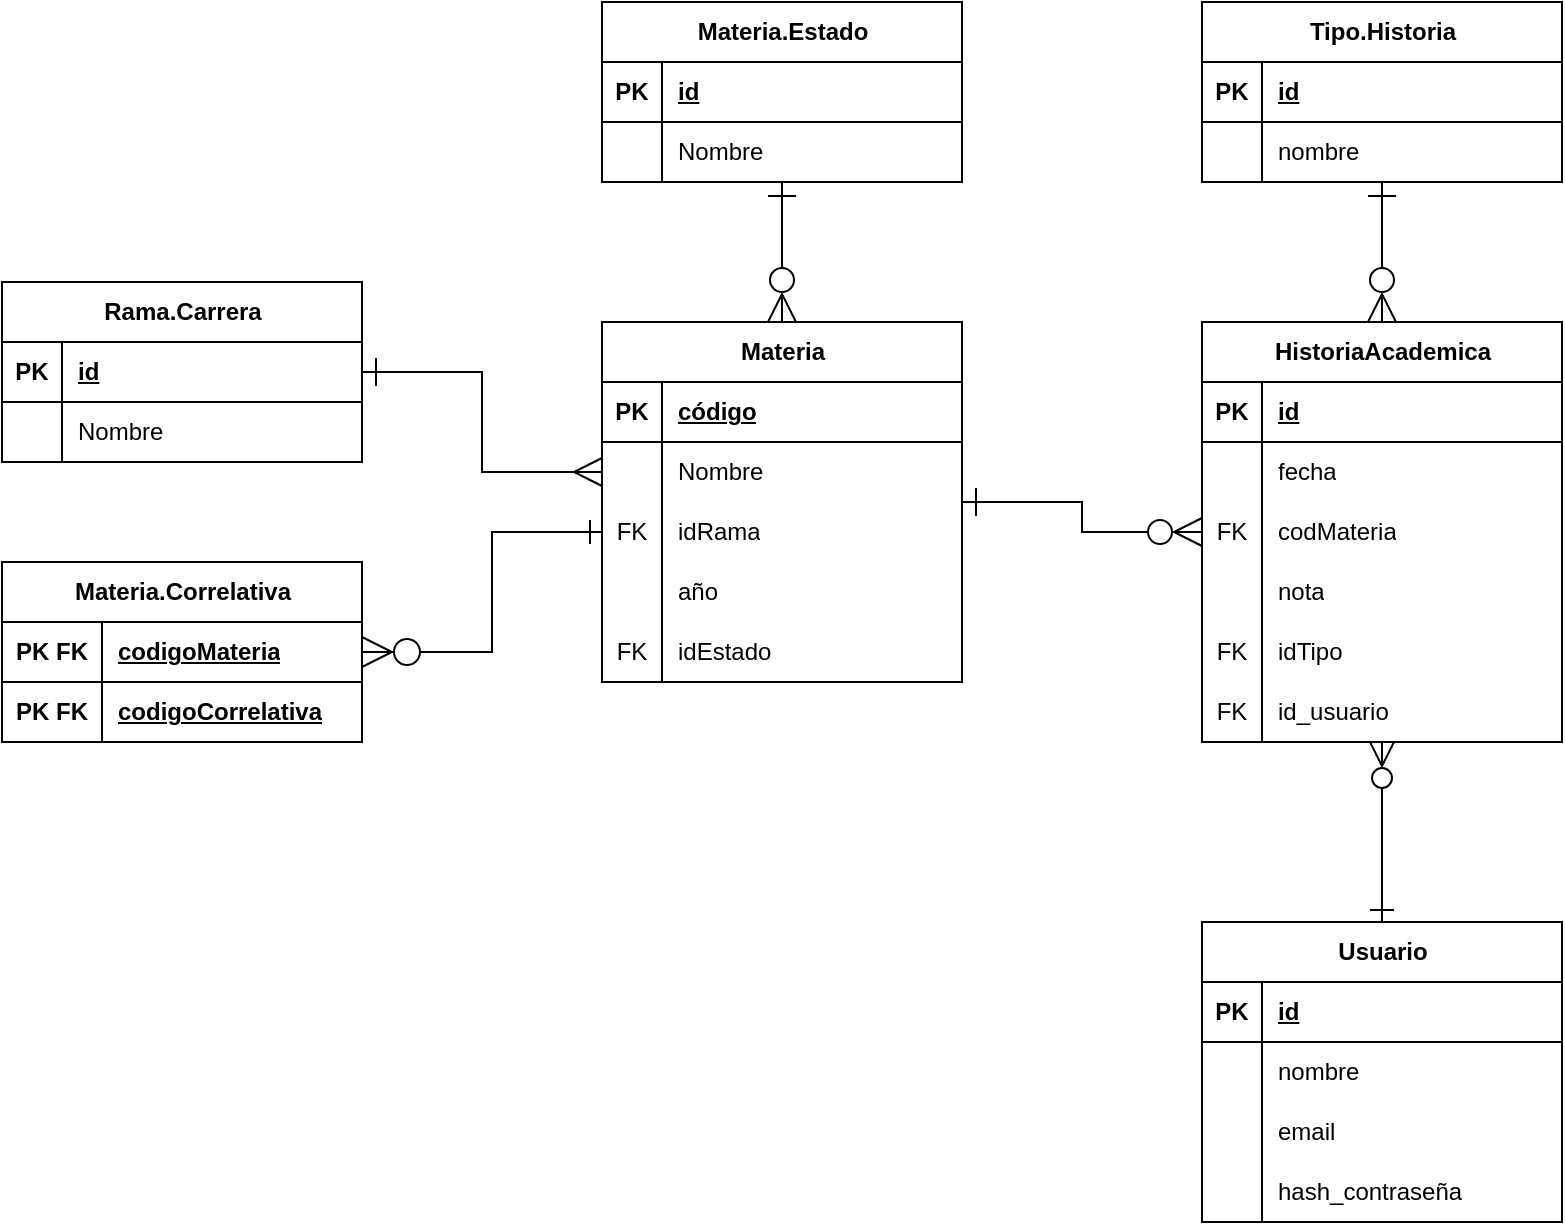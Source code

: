 <mxfile version="24.6.1" type="device">
  <diagram id="R2lEEEUBdFMjLlhIrx00" name="Page-1">
    <mxGraphModel dx="874" dy="532" grid="1" gridSize="10" guides="1" tooltips="1" connect="1" arrows="1" fold="1" page="1" pageScale="1" pageWidth="1100" pageHeight="850" math="0" shadow="0" extFonts="Permanent Marker^https://fonts.googleapis.com/css?family=Permanent+Marker">
      <root>
        <mxCell id="0" />
        <mxCell id="1" parent="0" />
        <mxCell id="bu8CM7IPew0TABBdjDnB-96" style="edgeStyle=orthogonalEdgeStyle;rounded=0;orthogonalLoop=1;jettySize=auto;html=1;startArrow=ERone;startFill=0;endArrow=ERzeroToMany;endFill=0;endSize=12;startSize=12;" parent="1" source="bu8CM7IPew0TABBdjDnB-1" target="bu8CM7IPew0TABBdjDnB-64" edge="1">
          <mxGeometry relative="1" as="geometry" />
        </mxCell>
        <mxCell id="bu8CM7IPew0TABBdjDnB-1" value="Materia" style="shape=table;startSize=30;container=1;collapsible=1;childLayout=tableLayout;fixedRows=1;rowLines=0;fontStyle=1;align=center;resizeLast=1;html=1;" parent="1" vertex="1">
          <mxGeometry x="430" y="240" width="180" height="180" as="geometry" />
        </mxCell>
        <mxCell id="bu8CM7IPew0TABBdjDnB-2" value="" style="shape=tableRow;horizontal=0;startSize=0;swimlaneHead=0;swimlaneBody=0;fillColor=none;collapsible=0;dropTarget=0;points=[[0,0.5],[1,0.5]];portConstraint=eastwest;top=0;left=0;right=0;bottom=1;" parent="bu8CM7IPew0TABBdjDnB-1" vertex="1">
          <mxGeometry y="30" width="180" height="30" as="geometry" />
        </mxCell>
        <mxCell id="bu8CM7IPew0TABBdjDnB-3" value="PK" style="shape=partialRectangle;connectable=0;fillColor=none;top=0;left=0;bottom=0;right=0;fontStyle=1;overflow=hidden;whiteSpace=wrap;html=1;" parent="bu8CM7IPew0TABBdjDnB-2" vertex="1">
          <mxGeometry width="30" height="30" as="geometry">
            <mxRectangle width="30" height="30" as="alternateBounds" />
          </mxGeometry>
        </mxCell>
        <mxCell id="bu8CM7IPew0TABBdjDnB-4" value="código" style="shape=partialRectangle;connectable=0;fillColor=none;top=0;left=0;bottom=0;right=0;align=left;spacingLeft=6;fontStyle=5;overflow=hidden;whiteSpace=wrap;html=1;" parent="bu8CM7IPew0TABBdjDnB-2" vertex="1">
          <mxGeometry x="30" width="150" height="30" as="geometry">
            <mxRectangle width="150" height="30" as="alternateBounds" />
          </mxGeometry>
        </mxCell>
        <mxCell id="bu8CM7IPew0TABBdjDnB-5" value="" style="shape=tableRow;horizontal=0;startSize=0;swimlaneHead=0;swimlaneBody=0;fillColor=none;collapsible=0;dropTarget=0;points=[[0,0.5],[1,0.5]];portConstraint=eastwest;top=0;left=0;right=0;bottom=0;" parent="bu8CM7IPew0TABBdjDnB-1" vertex="1">
          <mxGeometry y="60" width="180" height="30" as="geometry" />
        </mxCell>
        <mxCell id="bu8CM7IPew0TABBdjDnB-6" value="" style="shape=partialRectangle;connectable=0;fillColor=none;top=0;left=0;bottom=0;right=0;editable=1;overflow=hidden;whiteSpace=wrap;html=1;" parent="bu8CM7IPew0TABBdjDnB-5" vertex="1">
          <mxGeometry width="30" height="30" as="geometry">
            <mxRectangle width="30" height="30" as="alternateBounds" />
          </mxGeometry>
        </mxCell>
        <mxCell id="bu8CM7IPew0TABBdjDnB-7" value="Nombre" style="shape=partialRectangle;connectable=0;fillColor=none;top=0;left=0;bottom=0;right=0;align=left;spacingLeft=6;overflow=hidden;whiteSpace=wrap;html=1;" parent="bu8CM7IPew0TABBdjDnB-5" vertex="1">
          <mxGeometry x="30" width="150" height="30" as="geometry">
            <mxRectangle width="150" height="30" as="alternateBounds" />
          </mxGeometry>
        </mxCell>
        <mxCell id="bu8CM7IPew0TABBdjDnB-8" value="" style="shape=tableRow;horizontal=0;startSize=0;swimlaneHead=0;swimlaneBody=0;fillColor=none;collapsible=0;dropTarget=0;points=[[0,0.5],[1,0.5]];portConstraint=eastwest;top=0;left=0;right=0;bottom=0;" parent="bu8CM7IPew0TABBdjDnB-1" vertex="1">
          <mxGeometry y="90" width="180" height="30" as="geometry" />
        </mxCell>
        <mxCell id="bu8CM7IPew0TABBdjDnB-9" value="FK" style="shape=partialRectangle;connectable=0;fillColor=none;top=0;left=0;bottom=0;right=0;editable=1;overflow=hidden;whiteSpace=wrap;html=1;" parent="bu8CM7IPew0TABBdjDnB-8" vertex="1">
          <mxGeometry width="30" height="30" as="geometry">
            <mxRectangle width="30" height="30" as="alternateBounds" />
          </mxGeometry>
        </mxCell>
        <mxCell id="bu8CM7IPew0TABBdjDnB-10" value="idRama" style="shape=partialRectangle;connectable=0;fillColor=none;top=0;left=0;bottom=0;right=0;align=left;spacingLeft=6;overflow=hidden;whiteSpace=wrap;html=1;" parent="bu8CM7IPew0TABBdjDnB-8" vertex="1">
          <mxGeometry x="30" width="150" height="30" as="geometry">
            <mxRectangle width="150" height="30" as="alternateBounds" />
          </mxGeometry>
        </mxCell>
        <mxCell id="bu8CM7IPew0TABBdjDnB-14" style="shape=tableRow;horizontal=0;startSize=0;swimlaneHead=0;swimlaneBody=0;fillColor=none;collapsible=0;dropTarget=0;points=[[0,0.5],[1,0.5]];portConstraint=eastwest;top=0;left=0;right=0;bottom=0;" parent="bu8CM7IPew0TABBdjDnB-1" vertex="1">
          <mxGeometry y="120" width="180" height="30" as="geometry" />
        </mxCell>
        <mxCell id="bu8CM7IPew0TABBdjDnB-15" style="shape=partialRectangle;connectable=0;fillColor=none;top=0;left=0;bottom=0;right=0;editable=1;overflow=hidden;whiteSpace=wrap;html=1;" parent="bu8CM7IPew0TABBdjDnB-14" vertex="1">
          <mxGeometry width="30" height="30" as="geometry">
            <mxRectangle width="30" height="30" as="alternateBounds" />
          </mxGeometry>
        </mxCell>
        <mxCell id="bu8CM7IPew0TABBdjDnB-16" value="año" style="shape=partialRectangle;connectable=0;fillColor=none;top=0;left=0;bottom=0;right=0;align=left;spacingLeft=6;overflow=hidden;whiteSpace=wrap;html=1;" parent="bu8CM7IPew0TABBdjDnB-14" vertex="1">
          <mxGeometry x="30" width="150" height="30" as="geometry">
            <mxRectangle width="150" height="30" as="alternateBounds" />
          </mxGeometry>
        </mxCell>
        <mxCell id="bu8CM7IPew0TABBdjDnB-17" style="shape=tableRow;horizontal=0;startSize=0;swimlaneHead=0;swimlaneBody=0;fillColor=none;collapsible=0;dropTarget=0;points=[[0,0.5],[1,0.5]];portConstraint=eastwest;top=0;left=0;right=0;bottom=0;" parent="bu8CM7IPew0TABBdjDnB-1" vertex="1">
          <mxGeometry y="150" width="180" height="30" as="geometry" />
        </mxCell>
        <mxCell id="bu8CM7IPew0TABBdjDnB-18" value="FK" style="shape=partialRectangle;connectable=0;fillColor=none;top=0;left=0;bottom=0;right=0;editable=1;overflow=hidden;whiteSpace=wrap;html=1;" parent="bu8CM7IPew0TABBdjDnB-17" vertex="1">
          <mxGeometry width="30" height="30" as="geometry">
            <mxRectangle width="30" height="30" as="alternateBounds" />
          </mxGeometry>
        </mxCell>
        <mxCell id="bu8CM7IPew0TABBdjDnB-19" value="idEstado" style="shape=partialRectangle;connectable=0;fillColor=none;top=0;left=0;bottom=0;right=0;align=left;spacingLeft=6;overflow=hidden;whiteSpace=wrap;html=1;" parent="bu8CM7IPew0TABBdjDnB-17" vertex="1">
          <mxGeometry x="30" width="150" height="30" as="geometry">
            <mxRectangle width="150" height="30" as="alternateBounds" />
          </mxGeometry>
        </mxCell>
        <mxCell id="bu8CM7IPew0TABBdjDnB-93" style="edgeStyle=orthogonalEdgeStyle;rounded=0;orthogonalLoop=1;jettySize=auto;html=1;startArrow=ERone;startFill=0;endArrow=ERzeroToMany;endFill=0;targetPerimeterSpacing=0;endSize=12;startSize=12;" parent="1" source="bu8CM7IPew0TABBdjDnB-20" target="bu8CM7IPew0TABBdjDnB-1" edge="1">
          <mxGeometry relative="1" as="geometry" />
        </mxCell>
        <mxCell id="bu8CM7IPew0TABBdjDnB-20" value="Materia.Estado" style="shape=table;startSize=30;container=1;collapsible=1;childLayout=tableLayout;fixedRows=1;rowLines=0;fontStyle=1;align=center;resizeLast=1;html=1;" parent="1" vertex="1">
          <mxGeometry x="430" y="80" width="180" height="90" as="geometry" />
        </mxCell>
        <mxCell id="bu8CM7IPew0TABBdjDnB-21" value="" style="shape=tableRow;horizontal=0;startSize=0;swimlaneHead=0;swimlaneBody=0;fillColor=none;collapsible=0;dropTarget=0;points=[[0,0.5],[1,0.5]];portConstraint=eastwest;top=0;left=0;right=0;bottom=1;" parent="bu8CM7IPew0TABBdjDnB-20" vertex="1">
          <mxGeometry y="30" width="180" height="30" as="geometry" />
        </mxCell>
        <mxCell id="bu8CM7IPew0TABBdjDnB-22" value="PK" style="shape=partialRectangle;connectable=0;fillColor=none;top=0;left=0;bottom=0;right=0;fontStyle=1;overflow=hidden;whiteSpace=wrap;html=1;" parent="bu8CM7IPew0TABBdjDnB-21" vertex="1">
          <mxGeometry width="30" height="30" as="geometry">
            <mxRectangle width="30" height="30" as="alternateBounds" />
          </mxGeometry>
        </mxCell>
        <mxCell id="bu8CM7IPew0TABBdjDnB-23" value="id" style="shape=partialRectangle;connectable=0;fillColor=none;top=0;left=0;bottom=0;right=0;align=left;spacingLeft=6;fontStyle=5;overflow=hidden;whiteSpace=wrap;html=1;" parent="bu8CM7IPew0TABBdjDnB-21" vertex="1">
          <mxGeometry x="30" width="150" height="30" as="geometry">
            <mxRectangle width="150" height="30" as="alternateBounds" />
          </mxGeometry>
        </mxCell>
        <mxCell id="bu8CM7IPew0TABBdjDnB-24" value="" style="shape=tableRow;horizontal=0;startSize=0;swimlaneHead=0;swimlaneBody=0;fillColor=none;collapsible=0;dropTarget=0;points=[[0,0.5],[1,0.5]];portConstraint=eastwest;top=0;left=0;right=0;bottom=0;" parent="bu8CM7IPew0TABBdjDnB-20" vertex="1">
          <mxGeometry y="60" width="180" height="30" as="geometry" />
        </mxCell>
        <mxCell id="bu8CM7IPew0TABBdjDnB-25" value="" style="shape=partialRectangle;connectable=0;fillColor=none;top=0;left=0;bottom=0;right=0;editable=1;overflow=hidden;whiteSpace=wrap;html=1;" parent="bu8CM7IPew0TABBdjDnB-24" vertex="1">
          <mxGeometry width="30" height="30" as="geometry">
            <mxRectangle width="30" height="30" as="alternateBounds" />
          </mxGeometry>
        </mxCell>
        <mxCell id="bu8CM7IPew0TABBdjDnB-26" value="Nombre" style="shape=partialRectangle;connectable=0;fillColor=none;top=0;left=0;bottom=0;right=0;align=left;spacingLeft=6;overflow=hidden;whiteSpace=wrap;html=1;" parent="bu8CM7IPew0TABBdjDnB-24" vertex="1">
          <mxGeometry x="30" width="150" height="30" as="geometry">
            <mxRectangle width="150" height="30" as="alternateBounds" />
          </mxGeometry>
        </mxCell>
        <mxCell id="bu8CM7IPew0TABBdjDnB-97" style="edgeStyle=orthogonalEdgeStyle;rounded=0;orthogonalLoop=1;jettySize=auto;html=1;startArrow=ERone;startFill=0;endSize=12;endArrow=ERmany;endFill=0;startSize=12;" parent="1" source="bu8CM7IPew0TABBdjDnB-33" target="bu8CM7IPew0TABBdjDnB-5" edge="1">
          <mxGeometry relative="1" as="geometry" />
        </mxCell>
        <mxCell id="bu8CM7IPew0TABBdjDnB-33" value="Rama.Carrera" style="shape=table;startSize=30;container=1;collapsible=1;childLayout=tableLayout;fixedRows=1;rowLines=0;fontStyle=1;align=center;resizeLast=1;html=1;" parent="1" vertex="1">
          <mxGeometry x="130" y="220" width="180" height="90" as="geometry" />
        </mxCell>
        <mxCell id="bu8CM7IPew0TABBdjDnB-34" value="" style="shape=tableRow;horizontal=0;startSize=0;swimlaneHead=0;swimlaneBody=0;fillColor=none;collapsible=0;dropTarget=0;points=[[0,0.5],[1,0.5]];portConstraint=eastwest;top=0;left=0;right=0;bottom=1;" parent="bu8CM7IPew0TABBdjDnB-33" vertex="1">
          <mxGeometry y="30" width="180" height="30" as="geometry" />
        </mxCell>
        <mxCell id="bu8CM7IPew0TABBdjDnB-35" value="PK" style="shape=partialRectangle;connectable=0;fillColor=none;top=0;left=0;bottom=0;right=0;fontStyle=1;overflow=hidden;whiteSpace=wrap;html=1;" parent="bu8CM7IPew0TABBdjDnB-34" vertex="1">
          <mxGeometry width="30" height="30" as="geometry">
            <mxRectangle width="30" height="30" as="alternateBounds" />
          </mxGeometry>
        </mxCell>
        <mxCell id="bu8CM7IPew0TABBdjDnB-36" value="id" style="shape=partialRectangle;connectable=0;fillColor=none;top=0;left=0;bottom=0;right=0;align=left;spacingLeft=6;fontStyle=5;overflow=hidden;whiteSpace=wrap;html=1;" parent="bu8CM7IPew0TABBdjDnB-34" vertex="1">
          <mxGeometry x="30" width="150" height="30" as="geometry">
            <mxRectangle width="150" height="30" as="alternateBounds" />
          </mxGeometry>
        </mxCell>
        <mxCell id="bu8CM7IPew0TABBdjDnB-37" value="" style="shape=tableRow;horizontal=0;startSize=0;swimlaneHead=0;swimlaneBody=0;fillColor=none;collapsible=0;dropTarget=0;points=[[0,0.5],[1,0.5]];portConstraint=eastwest;top=0;left=0;right=0;bottom=0;" parent="bu8CM7IPew0TABBdjDnB-33" vertex="1">
          <mxGeometry y="60" width="180" height="30" as="geometry" />
        </mxCell>
        <mxCell id="bu8CM7IPew0TABBdjDnB-38" value="" style="shape=partialRectangle;connectable=0;fillColor=none;top=0;left=0;bottom=0;right=0;editable=1;overflow=hidden;whiteSpace=wrap;html=1;" parent="bu8CM7IPew0TABBdjDnB-37" vertex="1">
          <mxGeometry width="30" height="30" as="geometry">
            <mxRectangle width="30" height="30" as="alternateBounds" />
          </mxGeometry>
        </mxCell>
        <mxCell id="bu8CM7IPew0TABBdjDnB-39" value="Nombre" style="shape=partialRectangle;connectable=0;fillColor=none;top=0;left=0;bottom=0;right=0;align=left;spacingLeft=6;overflow=hidden;whiteSpace=wrap;html=1;" parent="bu8CM7IPew0TABBdjDnB-37" vertex="1">
          <mxGeometry x="30" width="150" height="30" as="geometry">
            <mxRectangle width="150" height="30" as="alternateBounds" />
          </mxGeometry>
        </mxCell>
        <mxCell id="bu8CM7IPew0TABBdjDnB-63" value="" style="group" parent="1" vertex="1" connectable="0">
          <mxGeometry x="130" y="360" width="180" height="90" as="geometry" />
        </mxCell>
        <mxCell id="bu8CM7IPew0TABBdjDnB-46" value="Materia.Correlativa" style="shape=table;startSize=30;container=1;collapsible=1;childLayout=tableLayout;fixedRows=1;rowLines=0;fontStyle=1;align=center;resizeLast=1;html=1;" parent="bu8CM7IPew0TABBdjDnB-63" vertex="1">
          <mxGeometry width="180" height="90" as="geometry" />
        </mxCell>
        <mxCell id="bu8CM7IPew0TABBdjDnB-47" value="" style="shape=tableRow;horizontal=0;startSize=0;swimlaneHead=0;swimlaneBody=0;fillColor=none;collapsible=0;dropTarget=0;points=[[0,0.5],[1,0.5]];portConstraint=eastwest;top=0;left=0;right=0;bottom=1;" parent="bu8CM7IPew0TABBdjDnB-46" vertex="1">
          <mxGeometry y="30" width="180" height="30" as="geometry" />
        </mxCell>
        <mxCell id="bu8CM7IPew0TABBdjDnB-48" value="PK FK" style="shape=partialRectangle;connectable=0;fillColor=none;top=0;left=0;bottom=0;right=0;fontStyle=1;overflow=hidden;whiteSpace=wrap;html=1;" parent="bu8CM7IPew0TABBdjDnB-47" vertex="1">
          <mxGeometry width="50" height="30" as="geometry">
            <mxRectangle width="50" height="30" as="alternateBounds" />
          </mxGeometry>
        </mxCell>
        <mxCell id="bu8CM7IPew0TABBdjDnB-49" value="codigoMateria" style="shape=partialRectangle;connectable=0;fillColor=none;top=0;left=0;bottom=0;right=0;align=left;spacingLeft=6;fontStyle=5;overflow=hidden;whiteSpace=wrap;html=1;" parent="bu8CM7IPew0TABBdjDnB-47" vertex="1">
          <mxGeometry x="50" width="130" height="30" as="geometry">
            <mxRectangle width="130" height="30" as="alternateBounds" />
          </mxGeometry>
        </mxCell>
        <mxCell id="bu8CM7IPew0TABBdjDnB-59" style="shape=tableRow;horizontal=0;startSize=0;swimlaneHead=0;swimlaneBody=0;fillColor=none;collapsible=0;dropTarget=0;points=[[0,0.5],[1,0.5]];portConstraint=eastwest;top=0;left=0;right=0;bottom=1;" parent="bu8CM7IPew0TABBdjDnB-46" vertex="1">
          <mxGeometry y="60" width="180" height="30" as="geometry" />
        </mxCell>
        <mxCell id="bu8CM7IPew0TABBdjDnB-60" value="PK FK" style="shape=partialRectangle;connectable=0;fillColor=none;top=0;left=0;bottom=0;right=0;fontStyle=1;overflow=hidden;whiteSpace=wrap;html=1;" parent="bu8CM7IPew0TABBdjDnB-59" vertex="1">
          <mxGeometry width="50" height="30" as="geometry">
            <mxRectangle width="50" height="30" as="alternateBounds" />
          </mxGeometry>
        </mxCell>
        <mxCell id="bu8CM7IPew0TABBdjDnB-61" style="shape=partialRectangle;connectable=0;fillColor=none;top=0;left=0;bottom=0;right=0;align=left;spacingLeft=6;fontStyle=5;overflow=hidden;whiteSpace=wrap;html=1;" parent="bu8CM7IPew0TABBdjDnB-59" vertex="1">
          <mxGeometry x="50" width="130" height="30" as="geometry">
            <mxRectangle width="130" height="30" as="alternateBounds" />
          </mxGeometry>
        </mxCell>
        <mxCell id="bu8CM7IPew0TABBdjDnB-62" value="codigoCorrelativa" style="shape=partialRectangle;connectable=0;fillColor=none;top=0;left=0;bottom=0;right=0;align=left;spacingLeft=6;fontStyle=5;overflow=hidden;whiteSpace=wrap;html=1;" parent="bu8CM7IPew0TABBdjDnB-63" vertex="1">
          <mxGeometry x="50" y="60" width="130" height="30" as="geometry">
            <mxRectangle width="150" height="30" as="alternateBounds" />
          </mxGeometry>
        </mxCell>
        <mxCell id="bu8CM7IPew0TABBdjDnB-64" value="HistoriaAcademica" style="shape=table;startSize=30;container=1;collapsible=1;childLayout=tableLayout;fixedRows=1;rowLines=0;fontStyle=1;align=center;resizeLast=1;html=1;" parent="1" vertex="1">
          <mxGeometry x="730" y="240" width="180" height="210" as="geometry" />
        </mxCell>
        <mxCell id="bu8CM7IPew0TABBdjDnB-65" value="" style="shape=tableRow;horizontal=0;startSize=0;swimlaneHead=0;swimlaneBody=0;fillColor=none;collapsible=0;dropTarget=0;points=[[0,0.5],[1,0.5]];portConstraint=eastwest;top=0;left=0;right=0;bottom=1;" parent="bu8CM7IPew0TABBdjDnB-64" vertex="1">
          <mxGeometry y="30" width="180" height="30" as="geometry" />
        </mxCell>
        <mxCell id="bu8CM7IPew0TABBdjDnB-66" value="PK" style="shape=partialRectangle;connectable=0;fillColor=none;top=0;left=0;bottom=0;right=0;fontStyle=1;overflow=hidden;whiteSpace=wrap;html=1;" parent="bu8CM7IPew0TABBdjDnB-65" vertex="1">
          <mxGeometry width="30" height="30" as="geometry">
            <mxRectangle width="30" height="30" as="alternateBounds" />
          </mxGeometry>
        </mxCell>
        <mxCell id="bu8CM7IPew0TABBdjDnB-67" value="id" style="shape=partialRectangle;connectable=0;fillColor=none;top=0;left=0;bottom=0;right=0;align=left;spacingLeft=6;fontStyle=5;overflow=hidden;whiteSpace=wrap;html=1;" parent="bu8CM7IPew0TABBdjDnB-65" vertex="1">
          <mxGeometry x="30" width="150" height="30" as="geometry">
            <mxRectangle width="150" height="30" as="alternateBounds" />
          </mxGeometry>
        </mxCell>
        <mxCell id="bu8CM7IPew0TABBdjDnB-68" value="" style="shape=tableRow;horizontal=0;startSize=0;swimlaneHead=0;swimlaneBody=0;fillColor=none;collapsible=0;dropTarget=0;points=[[0,0.5],[1,0.5]];portConstraint=eastwest;top=0;left=0;right=0;bottom=0;" parent="bu8CM7IPew0TABBdjDnB-64" vertex="1">
          <mxGeometry y="60" width="180" height="30" as="geometry" />
        </mxCell>
        <mxCell id="bu8CM7IPew0TABBdjDnB-69" value="" style="shape=partialRectangle;connectable=0;fillColor=none;top=0;left=0;bottom=0;right=0;editable=1;overflow=hidden;whiteSpace=wrap;html=1;" parent="bu8CM7IPew0TABBdjDnB-68" vertex="1">
          <mxGeometry width="30" height="30" as="geometry">
            <mxRectangle width="30" height="30" as="alternateBounds" />
          </mxGeometry>
        </mxCell>
        <mxCell id="bu8CM7IPew0TABBdjDnB-70" value="fecha" style="shape=partialRectangle;connectable=0;fillColor=none;top=0;left=0;bottom=0;right=0;align=left;spacingLeft=6;overflow=hidden;whiteSpace=wrap;html=1;" parent="bu8CM7IPew0TABBdjDnB-68" vertex="1">
          <mxGeometry x="30" width="150" height="30" as="geometry">
            <mxRectangle width="150" height="30" as="alternateBounds" />
          </mxGeometry>
        </mxCell>
        <mxCell id="bu8CM7IPew0TABBdjDnB-71" value="" style="shape=tableRow;horizontal=0;startSize=0;swimlaneHead=0;swimlaneBody=0;fillColor=none;collapsible=0;dropTarget=0;points=[[0,0.5],[1,0.5]];portConstraint=eastwest;top=0;left=0;right=0;bottom=0;" parent="bu8CM7IPew0TABBdjDnB-64" vertex="1">
          <mxGeometry y="90" width="180" height="30" as="geometry" />
        </mxCell>
        <mxCell id="bu8CM7IPew0TABBdjDnB-72" value="FK" style="shape=partialRectangle;connectable=0;fillColor=none;top=0;left=0;bottom=0;right=0;editable=1;overflow=hidden;whiteSpace=wrap;html=1;" parent="bu8CM7IPew0TABBdjDnB-71" vertex="1">
          <mxGeometry width="30" height="30" as="geometry">
            <mxRectangle width="30" height="30" as="alternateBounds" />
          </mxGeometry>
        </mxCell>
        <mxCell id="bu8CM7IPew0TABBdjDnB-73" value="codMateria" style="shape=partialRectangle;connectable=0;fillColor=none;top=0;left=0;bottom=0;right=0;align=left;spacingLeft=6;overflow=hidden;whiteSpace=wrap;html=1;" parent="bu8CM7IPew0TABBdjDnB-71" vertex="1">
          <mxGeometry x="30" width="150" height="30" as="geometry">
            <mxRectangle width="150" height="30" as="alternateBounds" />
          </mxGeometry>
        </mxCell>
        <mxCell id="bu8CM7IPew0TABBdjDnB-74" value="" style="shape=tableRow;horizontal=0;startSize=0;swimlaneHead=0;swimlaneBody=0;fillColor=none;collapsible=0;dropTarget=0;points=[[0,0.5],[1,0.5]];portConstraint=eastwest;top=0;left=0;right=0;bottom=0;" parent="bu8CM7IPew0TABBdjDnB-64" vertex="1">
          <mxGeometry y="120" width="180" height="30" as="geometry" />
        </mxCell>
        <mxCell id="bu8CM7IPew0TABBdjDnB-75" value="" style="shape=partialRectangle;connectable=0;fillColor=none;top=0;left=0;bottom=0;right=0;editable=1;overflow=hidden;whiteSpace=wrap;html=1;" parent="bu8CM7IPew0TABBdjDnB-74" vertex="1">
          <mxGeometry width="30" height="30" as="geometry">
            <mxRectangle width="30" height="30" as="alternateBounds" />
          </mxGeometry>
        </mxCell>
        <mxCell id="bu8CM7IPew0TABBdjDnB-76" value="nota" style="shape=partialRectangle;connectable=0;fillColor=none;top=0;left=0;bottom=0;right=0;align=left;spacingLeft=6;overflow=hidden;whiteSpace=wrap;html=1;" parent="bu8CM7IPew0TABBdjDnB-74" vertex="1">
          <mxGeometry x="30" width="150" height="30" as="geometry">
            <mxRectangle width="150" height="30" as="alternateBounds" />
          </mxGeometry>
        </mxCell>
        <mxCell id="bu8CM7IPew0TABBdjDnB-77" style="shape=tableRow;horizontal=0;startSize=0;swimlaneHead=0;swimlaneBody=0;fillColor=none;collapsible=0;dropTarget=0;points=[[0,0.5],[1,0.5]];portConstraint=eastwest;top=0;left=0;right=0;bottom=0;" parent="bu8CM7IPew0TABBdjDnB-64" vertex="1">
          <mxGeometry y="150" width="180" height="30" as="geometry" />
        </mxCell>
        <mxCell id="bu8CM7IPew0TABBdjDnB-78" value="FK" style="shape=partialRectangle;connectable=0;fillColor=none;top=0;left=0;bottom=0;right=0;editable=1;overflow=hidden;whiteSpace=wrap;html=1;" parent="bu8CM7IPew0TABBdjDnB-77" vertex="1">
          <mxGeometry width="30" height="30" as="geometry">
            <mxRectangle width="30" height="30" as="alternateBounds" />
          </mxGeometry>
        </mxCell>
        <mxCell id="bu8CM7IPew0TABBdjDnB-79" value="idTipo" style="shape=partialRectangle;connectable=0;fillColor=none;top=0;left=0;bottom=0;right=0;align=left;spacingLeft=6;overflow=hidden;whiteSpace=wrap;html=1;" parent="bu8CM7IPew0TABBdjDnB-77" vertex="1">
          <mxGeometry x="30" width="150" height="30" as="geometry">
            <mxRectangle width="150" height="30" as="alternateBounds" />
          </mxGeometry>
        </mxCell>
        <mxCell id="7T61TJBwZjyiLzBijxSD-3" style="shape=tableRow;horizontal=0;startSize=0;swimlaneHead=0;swimlaneBody=0;fillColor=none;collapsible=0;dropTarget=0;points=[[0,0.5],[1,0.5]];portConstraint=eastwest;top=0;left=0;right=0;bottom=0;" vertex="1" parent="bu8CM7IPew0TABBdjDnB-64">
          <mxGeometry y="180" width="180" height="30" as="geometry" />
        </mxCell>
        <mxCell id="7T61TJBwZjyiLzBijxSD-4" value="FK" style="shape=partialRectangle;connectable=0;fillColor=none;top=0;left=0;bottom=0;right=0;editable=1;overflow=hidden;whiteSpace=wrap;html=1;" vertex="1" parent="7T61TJBwZjyiLzBijxSD-3">
          <mxGeometry width="30" height="30" as="geometry">
            <mxRectangle width="30" height="30" as="alternateBounds" />
          </mxGeometry>
        </mxCell>
        <mxCell id="7T61TJBwZjyiLzBijxSD-5" value="id_usuario" style="shape=partialRectangle;connectable=0;fillColor=none;top=0;left=0;bottom=0;right=0;align=left;spacingLeft=6;overflow=hidden;whiteSpace=wrap;html=1;" vertex="1" parent="7T61TJBwZjyiLzBijxSD-3">
          <mxGeometry x="30" width="150" height="30" as="geometry">
            <mxRectangle width="150" height="30" as="alternateBounds" />
          </mxGeometry>
        </mxCell>
        <mxCell id="bu8CM7IPew0TABBdjDnB-94" style="edgeStyle=orthogonalEdgeStyle;rounded=0;orthogonalLoop=1;jettySize=auto;html=1;startArrow=ERone;startFill=0;endArrow=ERzeroToMany;endFill=0;endSize=12;startSize=12;" parent="1" source="bu8CM7IPew0TABBdjDnB-80" target="bu8CM7IPew0TABBdjDnB-64" edge="1">
          <mxGeometry relative="1" as="geometry" />
        </mxCell>
        <mxCell id="bu8CM7IPew0TABBdjDnB-80" value="Tipo.Historia" style="shape=table;startSize=30;container=1;collapsible=1;childLayout=tableLayout;fixedRows=1;rowLines=0;fontStyle=1;align=center;resizeLast=1;html=1;" parent="1" vertex="1">
          <mxGeometry x="730" y="80" width="180" height="90" as="geometry" />
        </mxCell>
        <mxCell id="bu8CM7IPew0TABBdjDnB-81" value="" style="shape=tableRow;horizontal=0;startSize=0;swimlaneHead=0;swimlaneBody=0;fillColor=none;collapsible=0;dropTarget=0;points=[[0,0.5],[1,0.5]];portConstraint=eastwest;top=0;left=0;right=0;bottom=1;" parent="bu8CM7IPew0TABBdjDnB-80" vertex="1">
          <mxGeometry y="30" width="180" height="30" as="geometry" />
        </mxCell>
        <mxCell id="bu8CM7IPew0TABBdjDnB-82" value="PK" style="shape=partialRectangle;connectable=0;fillColor=none;top=0;left=0;bottom=0;right=0;fontStyle=1;overflow=hidden;whiteSpace=wrap;html=1;" parent="bu8CM7IPew0TABBdjDnB-81" vertex="1">
          <mxGeometry width="30" height="30" as="geometry">
            <mxRectangle width="30" height="30" as="alternateBounds" />
          </mxGeometry>
        </mxCell>
        <mxCell id="bu8CM7IPew0TABBdjDnB-83" value="id" style="shape=partialRectangle;connectable=0;fillColor=none;top=0;left=0;bottom=0;right=0;align=left;spacingLeft=6;fontStyle=5;overflow=hidden;whiteSpace=wrap;html=1;" parent="bu8CM7IPew0TABBdjDnB-81" vertex="1">
          <mxGeometry x="30" width="150" height="30" as="geometry">
            <mxRectangle width="150" height="30" as="alternateBounds" />
          </mxGeometry>
        </mxCell>
        <mxCell id="bu8CM7IPew0TABBdjDnB-84" value="" style="shape=tableRow;horizontal=0;startSize=0;swimlaneHead=0;swimlaneBody=0;fillColor=none;collapsible=0;dropTarget=0;points=[[0,0.5],[1,0.5]];portConstraint=eastwest;top=0;left=0;right=0;bottom=0;" parent="bu8CM7IPew0TABBdjDnB-80" vertex="1">
          <mxGeometry y="60" width="180" height="30" as="geometry" />
        </mxCell>
        <mxCell id="bu8CM7IPew0TABBdjDnB-85" value="" style="shape=partialRectangle;connectable=0;fillColor=none;top=0;left=0;bottom=0;right=0;editable=1;overflow=hidden;whiteSpace=wrap;html=1;" parent="bu8CM7IPew0TABBdjDnB-84" vertex="1">
          <mxGeometry width="30" height="30" as="geometry">
            <mxRectangle width="30" height="30" as="alternateBounds" />
          </mxGeometry>
        </mxCell>
        <mxCell id="bu8CM7IPew0TABBdjDnB-86" value="nombre" style="shape=partialRectangle;connectable=0;fillColor=none;top=0;left=0;bottom=0;right=0;align=left;spacingLeft=6;overflow=hidden;whiteSpace=wrap;html=1;" parent="bu8CM7IPew0TABBdjDnB-84" vertex="1">
          <mxGeometry x="30" width="150" height="30" as="geometry">
            <mxRectangle width="150" height="30" as="alternateBounds" />
          </mxGeometry>
        </mxCell>
        <mxCell id="bu8CM7IPew0TABBdjDnB-98" style="edgeStyle=orthogonalEdgeStyle;rounded=0;orthogonalLoop=1;jettySize=auto;html=1;entryX=0.001;entryY=-0.175;entryDx=0;entryDy=0;entryPerimeter=0;startArrow=ERzeroToMany;startFill=0;endSize=12;startSize=12;endArrow=ERone;endFill=0;" parent="1" source="bu8CM7IPew0TABBdjDnB-46" target="bu8CM7IPew0TABBdjDnB-11" edge="1">
          <mxGeometry relative="1" as="geometry" />
        </mxCell>
        <mxCell id="7T61TJBwZjyiLzBijxSD-6" style="edgeStyle=orthogonalEdgeStyle;rounded=0;orthogonalLoop=1;jettySize=auto;html=1;endArrow=ERone;endFill=0;strokeWidth=1;startSize=13;endSize=10;startArrow=ERzeroToMany;startFill=0;" edge="1" parent="1" source="bu8CM7IPew0TABBdjDnB-46" target="bu8CM7IPew0TABBdjDnB-8">
          <mxGeometry relative="1" as="geometry" />
        </mxCell>
        <mxCell id="7T61TJBwZjyiLzBijxSD-23" style="edgeStyle=orthogonalEdgeStyle;rounded=0;orthogonalLoop=1;jettySize=auto;html=1;endArrow=ERzeroToMany;endFill=0;startArrow=ERone;startFill=0;endSize=10;startSize=10;" edge="1" parent="1" source="7T61TJBwZjyiLzBijxSD-7" target="bu8CM7IPew0TABBdjDnB-64">
          <mxGeometry relative="1" as="geometry" />
        </mxCell>
        <mxCell id="7T61TJBwZjyiLzBijxSD-7" value="Usuario" style="shape=table;startSize=30;container=1;collapsible=1;childLayout=tableLayout;fixedRows=1;rowLines=0;fontStyle=1;align=center;resizeLast=1;html=1;" vertex="1" parent="1">
          <mxGeometry x="730" y="540" width="180" height="150" as="geometry" />
        </mxCell>
        <mxCell id="7T61TJBwZjyiLzBijxSD-8" value="" style="shape=tableRow;horizontal=0;startSize=0;swimlaneHead=0;swimlaneBody=0;fillColor=none;collapsible=0;dropTarget=0;points=[[0,0.5],[1,0.5]];portConstraint=eastwest;top=0;left=0;right=0;bottom=1;" vertex="1" parent="7T61TJBwZjyiLzBijxSD-7">
          <mxGeometry y="30" width="180" height="30" as="geometry" />
        </mxCell>
        <mxCell id="7T61TJBwZjyiLzBijxSD-9" value="PK" style="shape=partialRectangle;connectable=0;fillColor=none;top=0;left=0;bottom=0;right=0;fontStyle=1;overflow=hidden;whiteSpace=wrap;html=1;" vertex="1" parent="7T61TJBwZjyiLzBijxSD-8">
          <mxGeometry width="30" height="30" as="geometry">
            <mxRectangle width="30" height="30" as="alternateBounds" />
          </mxGeometry>
        </mxCell>
        <mxCell id="7T61TJBwZjyiLzBijxSD-10" value="id" style="shape=partialRectangle;connectable=0;fillColor=none;top=0;left=0;bottom=0;right=0;align=left;spacingLeft=6;fontStyle=5;overflow=hidden;whiteSpace=wrap;html=1;" vertex="1" parent="7T61TJBwZjyiLzBijxSD-8">
          <mxGeometry x="30" width="150" height="30" as="geometry">
            <mxRectangle width="150" height="30" as="alternateBounds" />
          </mxGeometry>
        </mxCell>
        <mxCell id="7T61TJBwZjyiLzBijxSD-11" value="" style="shape=tableRow;horizontal=0;startSize=0;swimlaneHead=0;swimlaneBody=0;fillColor=none;collapsible=0;dropTarget=0;points=[[0,0.5],[1,0.5]];portConstraint=eastwest;top=0;left=0;right=0;bottom=0;" vertex="1" parent="7T61TJBwZjyiLzBijxSD-7">
          <mxGeometry y="60" width="180" height="30" as="geometry" />
        </mxCell>
        <mxCell id="7T61TJBwZjyiLzBijxSD-12" value="" style="shape=partialRectangle;connectable=0;fillColor=none;top=0;left=0;bottom=0;right=0;editable=1;overflow=hidden;whiteSpace=wrap;html=1;" vertex="1" parent="7T61TJBwZjyiLzBijxSD-11">
          <mxGeometry width="30" height="30" as="geometry">
            <mxRectangle width="30" height="30" as="alternateBounds" />
          </mxGeometry>
        </mxCell>
        <mxCell id="7T61TJBwZjyiLzBijxSD-13" value="nombre" style="shape=partialRectangle;connectable=0;fillColor=none;top=0;left=0;bottom=0;right=0;align=left;spacingLeft=6;overflow=hidden;whiteSpace=wrap;html=1;" vertex="1" parent="7T61TJBwZjyiLzBijxSD-11">
          <mxGeometry x="30" width="150" height="30" as="geometry">
            <mxRectangle width="150" height="30" as="alternateBounds" />
          </mxGeometry>
        </mxCell>
        <mxCell id="7T61TJBwZjyiLzBijxSD-14" style="shape=tableRow;horizontal=0;startSize=0;swimlaneHead=0;swimlaneBody=0;fillColor=none;collapsible=0;dropTarget=0;points=[[0,0.5],[1,0.5]];portConstraint=eastwest;top=0;left=0;right=0;bottom=0;" vertex="1" parent="7T61TJBwZjyiLzBijxSD-7">
          <mxGeometry y="90" width="180" height="30" as="geometry" />
        </mxCell>
        <mxCell id="7T61TJBwZjyiLzBijxSD-15" style="shape=partialRectangle;connectable=0;fillColor=none;top=0;left=0;bottom=0;right=0;editable=1;overflow=hidden;whiteSpace=wrap;html=1;" vertex="1" parent="7T61TJBwZjyiLzBijxSD-14">
          <mxGeometry width="30" height="30" as="geometry">
            <mxRectangle width="30" height="30" as="alternateBounds" />
          </mxGeometry>
        </mxCell>
        <mxCell id="7T61TJBwZjyiLzBijxSD-16" value="email" style="shape=partialRectangle;connectable=0;fillColor=none;top=0;left=0;bottom=0;right=0;align=left;spacingLeft=6;overflow=hidden;whiteSpace=wrap;html=1;" vertex="1" parent="7T61TJBwZjyiLzBijxSD-14">
          <mxGeometry x="30" width="150" height="30" as="geometry">
            <mxRectangle width="150" height="30" as="alternateBounds" />
          </mxGeometry>
        </mxCell>
        <mxCell id="7T61TJBwZjyiLzBijxSD-17" style="shape=tableRow;horizontal=0;startSize=0;swimlaneHead=0;swimlaneBody=0;fillColor=none;collapsible=0;dropTarget=0;points=[[0,0.5],[1,0.5]];portConstraint=eastwest;top=0;left=0;right=0;bottom=0;" vertex="1" parent="7T61TJBwZjyiLzBijxSD-7">
          <mxGeometry y="120" width="180" height="30" as="geometry" />
        </mxCell>
        <mxCell id="7T61TJBwZjyiLzBijxSD-18" style="shape=partialRectangle;connectable=0;fillColor=none;top=0;left=0;bottom=0;right=0;editable=1;overflow=hidden;whiteSpace=wrap;html=1;" vertex="1" parent="7T61TJBwZjyiLzBijxSD-17">
          <mxGeometry width="30" height="30" as="geometry">
            <mxRectangle width="30" height="30" as="alternateBounds" />
          </mxGeometry>
        </mxCell>
        <mxCell id="7T61TJBwZjyiLzBijxSD-19" value="hash_contraseña" style="shape=partialRectangle;connectable=0;fillColor=none;top=0;left=0;bottom=0;right=0;align=left;spacingLeft=6;overflow=hidden;whiteSpace=wrap;html=1;" vertex="1" parent="7T61TJBwZjyiLzBijxSD-17">
          <mxGeometry x="30" width="150" height="30" as="geometry">
            <mxRectangle width="150" height="30" as="alternateBounds" />
          </mxGeometry>
        </mxCell>
      </root>
    </mxGraphModel>
  </diagram>
</mxfile>
